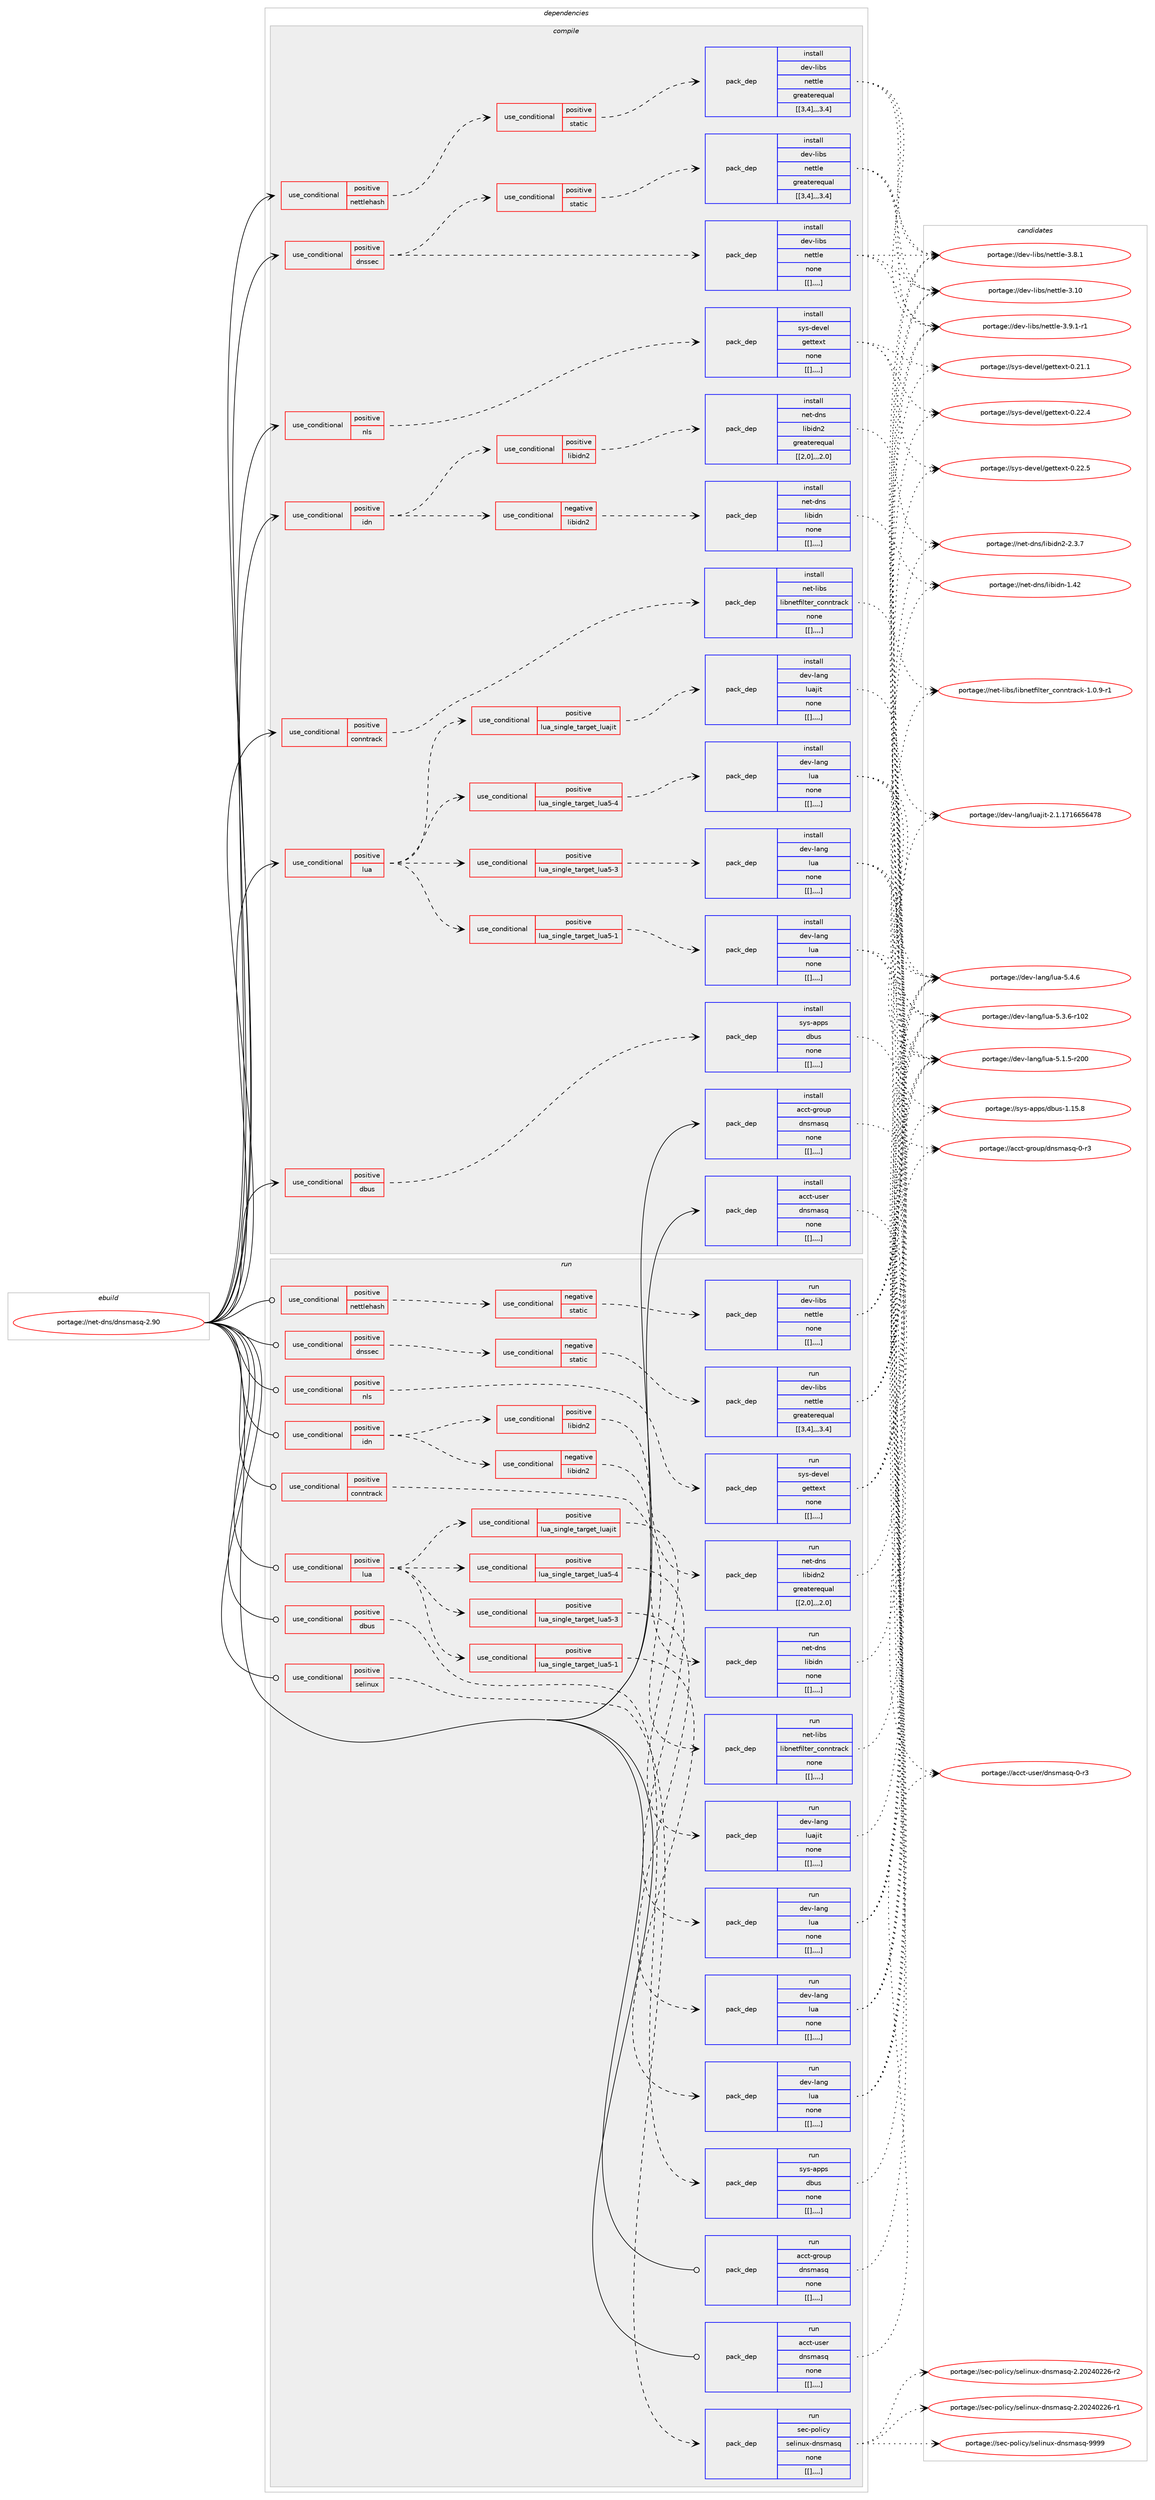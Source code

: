 digraph prolog {

# *************
# Graph options
# *************

newrank=true;
concentrate=true;
compound=true;
graph [rankdir=LR,fontname=Helvetica,fontsize=10,ranksep=1.5];#, ranksep=2.5, nodesep=0.2];
edge  [arrowhead=vee];
node  [fontname=Helvetica,fontsize=10];

# **********
# The ebuild
# **********

subgraph cluster_leftcol {
color=gray;
label=<<i>ebuild</i>>;
id [label="portage://net-dns/dnsmasq-2.90", color=red, width=4, href="../net-dns/dnsmasq-2.90.svg"];
}

# ****************
# The dependencies
# ****************

subgraph cluster_midcol {
color=gray;
label=<<i>dependencies</i>>;
subgraph cluster_compile {
fillcolor="#eeeeee";
style=filled;
label=<<i>compile</i>>;
subgraph cond94420 {
dependency364614 [label=<<TABLE BORDER="0" CELLBORDER="1" CELLSPACING="0" CELLPADDING="4"><TR><TD ROWSPAN="3" CELLPADDING="10">use_conditional</TD></TR><TR><TD>positive</TD></TR><TR><TD>conntrack</TD></TR></TABLE>>, shape=none, color=red];
subgraph pack267441 {
dependency364615 [label=<<TABLE BORDER="0" CELLBORDER="1" CELLSPACING="0" CELLPADDING="4" WIDTH="220"><TR><TD ROWSPAN="6" CELLPADDING="30">pack_dep</TD></TR><TR><TD WIDTH="110">install</TD></TR><TR><TD>net-libs</TD></TR><TR><TD>libnetfilter_conntrack</TD></TR><TR><TD>none</TD></TR><TR><TD>[[],,,,]</TD></TR></TABLE>>, shape=none, color=blue];
}
dependency364614:e -> dependency364615:w [weight=20,style="dashed",arrowhead="vee"];
}
id:e -> dependency364614:w [weight=20,style="solid",arrowhead="vee"];
subgraph cond94421 {
dependency364616 [label=<<TABLE BORDER="0" CELLBORDER="1" CELLSPACING="0" CELLPADDING="4"><TR><TD ROWSPAN="3" CELLPADDING="10">use_conditional</TD></TR><TR><TD>positive</TD></TR><TR><TD>dbus</TD></TR></TABLE>>, shape=none, color=red];
subgraph pack267442 {
dependency364617 [label=<<TABLE BORDER="0" CELLBORDER="1" CELLSPACING="0" CELLPADDING="4" WIDTH="220"><TR><TD ROWSPAN="6" CELLPADDING="30">pack_dep</TD></TR><TR><TD WIDTH="110">install</TD></TR><TR><TD>sys-apps</TD></TR><TR><TD>dbus</TD></TR><TR><TD>none</TD></TR><TR><TD>[[],,,,]</TD></TR></TABLE>>, shape=none, color=blue];
}
dependency364616:e -> dependency364617:w [weight=20,style="dashed",arrowhead="vee"];
}
id:e -> dependency364616:w [weight=20,style="solid",arrowhead="vee"];
subgraph cond94422 {
dependency364618 [label=<<TABLE BORDER="0" CELLBORDER="1" CELLSPACING="0" CELLPADDING="4"><TR><TD ROWSPAN="3" CELLPADDING="10">use_conditional</TD></TR><TR><TD>positive</TD></TR><TR><TD>dnssec</TD></TR></TABLE>>, shape=none, color=red];
subgraph pack267443 {
dependency364619 [label=<<TABLE BORDER="0" CELLBORDER="1" CELLSPACING="0" CELLPADDING="4" WIDTH="220"><TR><TD ROWSPAN="6" CELLPADDING="30">pack_dep</TD></TR><TR><TD WIDTH="110">install</TD></TR><TR><TD>dev-libs</TD></TR><TR><TD>nettle</TD></TR><TR><TD>none</TD></TR><TR><TD>[[],,,,]</TD></TR></TABLE>>, shape=none, color=blue];
}
dependency364618:e -> dependency364619:w [weight=20,style="dashed",arrowhead="vee"];
subgraph cond94423 {
dependency364620 [label=<<TABLE BORDER="0" CELLBORDER="1" CELLSPACING="0" CELLPADDING="4"><TR><TD ROWSPAN="3" CELLPADDING="10">use_conditional</TD></TR><TR><TD>positive</TD></TR><TR><TD>static</TD></TR></TABLE>>, shape=none, color=red];
subgraph pack267444 {
dependency364621 [label=<<TABLE BORDER="0" CELLBORDER="1" CELLSPACING="0" CELLPADDING="4" WIDTH="220"><TR><TD ROWSPAN="6" CELLPADDING="30">pack_dep</TD></TR><TR><TD WIDTH="110">install</TD></TR><TR><TD>dev-libs</TD></TR><TR><TD>nettle</TD></TR><TR><TD>greaterequal</TD></TR><TR><TD>[[3,4],,,3.4]</TD></TR></TABLE>>, shape=none, color=blue];
}
dependency364620:e -> dependency364621:w [weight=20,style="dashed",arrowhead="vee"];
}
dependency364618:e -> dependency364620:w [weight=20,style="dashed",arrowhead="vee"];
}
id:e -> dependency364618:w [weight=20,style="solid",arrowhead="vee"];
subgraph cond94424 {
dependency364622 [label=<<TABLE BORDER="0" CELLBORDER="1" CELLSPACING="0" CELLPADDING="4"><TR><TD ROWSPAN="3" CELLPADDING="10">use_conditional</TD></TR><TR><TD>positive</TD></TR><TR><TD>idn</TD></TR></TABLE>>, shape=none, color=red];
subgraph cond94425 {
dependency364623 [label=<<TABLE BORDER="0" CELLBORDER="1" CELLSPACING="0" CELLPADDING="4"><TR><TD ROWSPAN="3" CELLPADDING="10">use_conditional</TD></TR><TR><TD>negative</TD></TR><TR><TD>libidn2</TD></TR></TABLE>>, shape=none, color=red];
subgraph pack267445 {
dependency364624 [label=<<TABLE BORDER="0" CELLBORDER="1" CELLSPACING="0" CELLPADDING="4" WIDTH="220"><TR><TD ROWSPAN="6" CELLPADDING="30">pack_dep</TD></TR><TR><TD WIDTH="110">install</TD></TR><TR><TD>net-dns</TD></TR><TR><TD>libidn</TD></TR><TR><TD>none</TD></TR><TR><TD>[[],,,,]</TD></TR></TABLE>>, shape=none, color=blue];
}
dependency364623:e -> dependency364624:w [weight=20,style="dashed",arrowhead="vee"];
}
dependency364622:e -> dependency364623:w [weight=20,style="dashed",arrowhead="vee"];
subgraph cond94426 {
dependency364625 [label=<<TABLE BORDER="0" CELLBORDER="1" CELLSPACING="0" CELLPADDING="4"><TR><TD ROWSPAN="3" CELLPADDING="10">use_conditional</TD></TR><TR><TD>positive</TD></TR><TR><TD>libidn2</TD></TR></TABLE>>, shape=none, color=red];
subgraph pack267446 {
dependency364626 [label=<<TABLE BORDER="0" CELLBORDER="1" CELLSPACING="0" CELLPADDING="4" WIDTH="220"><TR><TD ROWSPAN="6" CELLPADDING="30">pack_dep</TD></TR><TR><TD WIDTH="110">install</TD></TR><TR><TD>net-dns</TD></TR><TR><TD>libidn2</TD></TR><TR><TD>greaterequal</TD></TR><TR><TD>[[2,0],,,2.0]</TD></TR></TABLE>>, shape=none, color=blue];
}
dependency364625:e -> dependency364626:w [weight=20,style="dashed",arrowhead="vee"];
}
dependency364622:e -> dependency364625:w [weight=20,style="dashed",arrowhead="vee"];
}
id:e -> dependency364622:w [weight=20,style="solid",arrowhead="vee"];
subgraph cond94427 {
dependency364627 [label=<<TABLE BORDER="0" CELLBORDER="1" CELLSPACING="0" CELLPADDING="4"><TR><TD ROWSPAN="3" CELLPADDING="10">use_conditional</TD></TR><TR><TD>positive</TD></TR><TR><TD>lua</TD></TR></TABLE>>, shape=none, color=red];
subgraph cond94428 {
dependency364628 [label=<<TABLE BORDER="0" CELLBORDER="1" CELLSPACING="0" CELLPADDING="4"><TR><TD ROWSPAN="3" CELLPADDING="10">use_conditional</TD></TR><TR><TD>positive</TD></TR><TR><TD>lua_single_target_luajit</TD></TR></TABLE>>, shape=none, color=red];
subgraph pack267447 {
dependency364629 [label=<<TABLE BORDER="0" CELLBORDER="1" CELLSPACING="0" CELLPADDING="4" WIDTH="220"><TR><TD ROWSPAN="6" CELLPADDING="30">pack_dep</TD></TR><TR><TD WIDTH="110">install</TD></TR><TR><TD>dev-lang</TD></TR><TR><TD>luajit</TD></TR><TR><TD>none</TD></TR><TR><TD>[[],,,,]</TD></TR></TABLE>>, shape=none, color=blue];
}
dependency364628:e -> dependency364629:w [weight=20,style="dashed",arrowhead="vee"];
}
dependency364627:e -> dependency364628:w [weight=20,style="dashed",arrowhead="vee"];
subgraph cond94429 {
dependency364630 [label=<<TABLE BORDER="0" CELLBORDER="1" CELLSPACING="0" CELLPADDING="4"><TR><TD ROWSPAN="3" CELLPADDING="10">use_conditional</TD></TR><TR><TD>positive</TD></TR><TR><TD>lua_single_target_lua5-1</TD></TR></TABLE>>, shape=none, color=red];
subgraph pack267448 {
dependency364631 [label=<<TABLE BORDER="0" CELLBORDER="1" CELLSPACING="0" CELLPADDING="4" WIDTH="220"><TR><TD ROWSPAN="6" CELLPADDING="30">pack_dep</TD></TR><TR><TD WIDTH="110">install</TD></TR><TR><TD>dev-lang</TD></TR><TR><TD>lua</TD></TR><TR><TD>none</TD></TR><TR><TD>[[],,,,]</TD></TR></TABLE>>, shape=none, color=blue];
}
dependency364630:e -> dependency364631:w [weight=20,style="dashed",arrowhead="vee"];
}
dependency364627:e -> dependency364630:w [weight=20,style="dashed",arrowhead="vee"];
subgraph cond94430 {
dependency364632 [label=<<TABLE BORDER="0" CELLBORDER="1" CELLSPACING="0" CELLPADDING="4"><TR><TD ROWSPAN="3" CELLPADDING="10">use_conditional</TD></TR><TR><TD>positive</TD></TR><TR><TD>lua_single_target_lua5-3</TD></TR></TABLE>>, shape=none, color=red];
subgraph pack267449 {
dependency364633 [label=<<TABLE BORDER="0" CELLBORDER="1" CELLSPACING="0" CELLPADDING="4" WIDTH="220"><TR><TD ROWSPAN="6" CELLPADDING="30">pack_dep</TD></TR><TR><TD WIDTH="110">install</TD></TR><TR><TD>dev-lang</TD></TR><TR><TD>lua</TD></TR><TR><TD>none</TD></TR><TR><TD>[[],,,,]</TD></TR></TABLE>>, shape=none, color=blue];
}
dependency364632:e -> dependency364633:w [weight=20,style="dashed",arrowhead="vee"];
}
dependency364627:e -> dependency364632:w [weight=20,style="dashed",arrowhead="vee"];
subgraph cond94431 {
dependency364634 [label=<<TABLE BORDER="0" CELLBORDER="1" CELLSPACING="0" CELLPADDING="4"><TR><TD ROWSPAN="3" CELLPADDING="10">use_conditional</TD></TR><TR><TD>positive</TD></TR><TR><TD>lua_single_target_lua5-4</TD></TR></TABLE>>, shape=none, color=red];
subgraph pack267450 {
dependency364635 [label=<<TABLE BORDER="0" CELLBORDER="1" CELLSPACING="0" CELLPADDING="4" WIDTH="220"><TR><TD ROWSPAN="6" CELLPADDING="30">pack_dep</TD></TR><TR><TD WIDTH="110">install</TD></TR><TR><TD>dev-lang</TD></TR><TR><TD>lua</TD></TR><TR><TD>none</TD></TR><TR><TD>[[],,,,]</TD></TR></TABLE>>, shape=none, color=blue];
}
dependency364634:e -> dependency364635:w [weight=20,style="dashed",arrowhead="vee"];
}
dependency364627:e -> dependency364634:w [weight=20,style="dashed",arrowhead="vee"];
}
id:e -> dependency364627:w [weight=20,style="solid",arrowhead="vee"];
subgraph cond94432 {
dependency364636 [label=<<TABLE BORDER="0" CELLBORDER="1" CELLSPACING="0" CELLPADDING="4"><TR><TD ROWSPAN="3" CELLPADDING="10">use_conditional</TD></TR><TR><TD>positive</TD></TR><TR><TD>nettlehash</TD></TR></TABLE>>, shape=none, color=red];
subgraph cond94433 {
dependency364637 [label=<<TABLE BORDER="0" CELLBORDER="1" CELLSPACING="0" CELLPADDING="4"><TR><TD ROWSPAN="3" CELLPADDING="10">use_conditional</TD></TR><TR><TD>positive</TD></TR><TR><TD>static</TD></TR></TABLE>>, shape=none, color=red];
subgraph pack267451 {
dependency364638 [label=<<TABLE BORDER="0" CELLBORDER="1" CELLSPACING="0" CELLPADDING="4" WIDTH="220"><TR><TD ROWSPAN="6" CELLPADDING="30">pack_dep</TD></TR><TR><TD WIDTH="110">install</TD></TR><TR><TD>dev-libs</TD></TR><TR><TD>nettle</TD></TR><TR><TD>greaterequal</TD></TR><TR><TD>[[3,4],,,3.4]</TD></TR></TABLE>>, shape=none, color=blue];
}
dependency364637:e -> dependency364638:w [weight=20,style="dashed",arrowhead="vee"];
}
dependency364636:e -> dependency364637:w [weight=20,style="dashed",arrowhead="vee"];
}
id:e -> dependency364636:w [weight=20,style="solid",arrowhead="vee"];
subgraph cond94434 {
dependency364639 [label=<<TABLE BORDER="0" CELLBORDER="1" CELLSPACING="0" CELLPADDING="4"><TR><TD ROWSPAN="3" CELLPADDING="10">use_conditional</TD></TR><TR><TD>positive</TD></TR><TR><TD>nls</TD></TR></TABLE>>, shape=none, color=red];
subgraph pack267452 {
dependency364640 [label=<<TABLE BORDER="0" CELLBORDER="1" CELLSPACING="0" CELLPADDING="4" WIDTH="220"><TR><TD ROWSPAN="6" CELLPADDING="30">pack_dep</TD></TR><TR><TD WIDTH="110">install</TD></TR><TR><TD>sys-devel</TD></TR><TR><TD>gettext</TD></TR><TR><TD>none</TD></TR><TR><TD>[[],,,,]</TD></TR></TABLE>>, shape=none, color=blue];
}
dependency364639:e -> dependency364640:w [weight=20,style="dashed",arrowhead="vee"];
}
id:e -> dependency364639:w [weight=20,style="solid",arrowhead="vee"];
subgraph pack267453 {
dependency364641 [label=<<TABLE BORDER="0" CELLBORDER="1" CELLSPACING="0" CELLPADDING="4" WIDTH="220"><TR><TD ROWSPAN="6" CELLPADDING="30">pack_dep</TD></TR><TR><TD WIDTH="110">install</TD></TR><TR><TD>acct-group</TD></TR><TR><TD>dnsmasq</TD></TR><TR><TD>none</TD></TR><TR><TD>[[],,,,]</TD></TR></TABLE>>, shape=none, color=blue];
}
id:e -> dependency364641:w [weight=20,style="solid",arrowhead="vee"];
subgraph pack267454 {
dependency364642 [label=<<TABLE BORDER="0" CELLBORDER="1" CELLSPACING="0" CELLPADDING="4" WIDTH="220"><TR><TD ROWSPAN="6" CELLPADDING="30">pack_dep</TD></TR><TR><TD WIDTH="110">install</TD></TR><TR><TD>acct-user</TD></TR><TR><TD>dnsmasq</TD></TR><TR><TD>none</TD></TR><TR><TD>[[],,,,]</TD></TR></TABLE>>, shape=none, color=blue];
}
id:e -> dependency364642:w [weight=20,style="solid",arrowhead="vee"];
}
subgraph cluster_compileandrun {
fillcolor="#eeeeee";
style=filled;
label=<<i>compile and run</i>>;
}
subgraph cluster_run {
fillcolor="#eeeeee";
style=filled;
label=<<i>run</i>>;
subgraph cond94435 {
dependency364643 [label=<<TABLE BORDER="0" CELLBORDER="1" CELLSPACING="0" CELLPADDING="4"><TR><TD ROWSPAN="3" CELLPADDING="10">use_conditional</TD></TR><TR><TD>positive</TD></TR><TR><TD>conntrack</TD></TR></TABLE>>, shape=none, color=red];
subgraph pack267455 {
dependency364644 [label=<<TABLE BORDER="0" CELLBORDER="1" CELLSPACING="0" CELLPADDING="4" WIDTH="220"><TR><TD ROWSPAN="6" CELLPADDING="30">pack_dep</TD></TR><TR><TD WIDTH="110">run</TD></TR><TR><TD>net-libs</TD></TR><TR><TD>libnetfilter_conntrack</TD></TR><TR><TD>none</TD></TR><TR><TD>[[],,,,]</TD></TR></TABLE>>, shape=none, color=blue];
}
dependency364643:e -> dependency364644:w [weight=20,style="dashed",arrowhead="vee"];
}
id:e -> dependency364643:w [weight=20,style="solid",arrowhead="odot"];
subgraph cond94436 {
dependency364645 [label=<<TABLE BORDER="0" CELLBORDER="1" CELLSPACING="0" CELLPADDING="4"><TR><TD ROWSPAN="3" CELLPADDING="10">use_conditional</TD></TR><TR><TD>positive</TD></TR><TR><TD>dbus</TD></TR></TABLE>>, shape=none, color=red];
subgraph pack267456 {
dependency364646 [label=<<TABLE BORDER="0" CELLBORDER="1" CELLSPACING="0" CELLPADDING="4" WIDTH="220"><TR><TD ROWSPAN="6" CELLPADDING="30">pack_dep</TD></TR><TR><TD WIDTH="110">run</TD></TR><TR><TD>sys-apps</TD></TR><TR><TD>dbus</TD></TR><TR><TD>none</TD></TR><TR><TD>[[],,,,]</TD></TR></TABLE>>, shape=none, color=blue];
}
dependency364645:e -> dependency364646:w [weight=20,style="dashed",arrowhead="vee"];
}
id:e -> dependency364645:w [weight=20,style="solid",arrowhead="odot"];
subgraph cond94437 {
dependency364647 [label=<<TABLE BORDER="0" CELLBORDER="1" CELLSPACING="0" CELLPADDING="4"><TR><TD ROWSPAN="3" CELLPADDING="10">use_conditional</TD></TR><TR><TD>positive</TD></TR><TR><TD>dnssec</TD></TR></TABLE>>, shape=none, color=red];
subgraph cond94438 {
dependency364648 [label=<<TABLE BORDER="0" CELLBORDER="1" CELLSPACING="0" CELLPADDING="4"><TR><TD ROWSPAN="3" CELLPADDING="10">use_conditional</TD></TR><TR><TD>negative</TD></TR><TR><TD>static</TD></TR></TABLE>>, shape=none, color=red];
subgraph pack267457 {
dependency364649 [label=<<TABLE BORDER="0" CELLBORDER="1" CELLSPACING="0" CELLPADDING="4" WIDTH="220"><TR><TD ROWSPAN="6" CELLPADDING="30">pack_dep</TD></TR><TR><TD WIDTH="110">run</TD></TR><TR><TD>dev-libs</TD></TR><TR><TD>nettle</TD></TR><TR><TD>greaterequal</TD></TR><TR><TD>[[3,4],,,3.4]</TD></TR></TABLE>>, shape=none, color=blue];
}
dependency364648:e -> dependency364649:w [weight=20,style="dashed",arrowhead="vee"];
}
dependency364647:e -> dependency364648:w [weight=20,style="dashed",arrowhead="vee"];
}
id:e -> dependency364647:w [weight=20,style="solid",arrowhead="odot"];
subgraph cond94439 {
dependency364650 [label=<<TABLE BORDER="0" CELLBORDER="1" CELLSPACING="0" CELLPADDING="4"><TR><TD ROWSPAN="3" CELLPADDING="10">use_conditional</TD></TR><TR><TD>positive</TD></TR><TR><TD>idn</TD></TR></TABLE>>, shape=none, color=red];
subgraph cond94440 {
dependency364651 [label=<<TABLE BORDER="0" CELLBORDER="1" CELLSPACING="0" CELLPADDING="4"><TR><TD ROWSPAN="3" CELLPADDING="10">use_conditional</TD></TR><TR><TD>negative</TD></TR><TR><TD>libidn2</TD></TR></TABLE>>, shape=none, color=red];
subgraph pack267458 {
dependency364652 [label=<<TABLE BORDER="0" CELLBORDER="1" CELLSPACING="0" CELLPADDING="4" WIDTH="220"><TR><TD ROWSPAN="6" CELLPADDING="30">pack_dep</TD></TR><TR><TD WIDTH="110">run</TD></TR><TR><TD>net-dns</TD></TR><TR><TD>libidn</TD></TR><TR><TD>none</TD></TR><TR><TD>[[],,,,]</TD></TR></TABLE>>, shape=none, color=blue];
}
dependency364651:e -> dependency364652:w [weight=20,style="dashed",arrowhead="vee"];
}
dependency364650:e -> dependency364651:w [weight=20,style="dashed",arrowhead="vee"];
subgraph cond94441 {
dependency364653 [label=<<TABLE BORDER="0" CELLBORDER="1" CELLSPACING="0" CELLPADDING="4"><TR><TD ROWSPAN="3" CELLPADDING="10">use_conditional</TD></TR><TR><TD>positive</TD></TR><TR><TD>libidn2</TD></TR></TABLE>>, shape=none, color=red];
subgraph pack267459 {
dependency364654 [label=<<TABLE BORDER="0" CELLBORDER="1" CELLSPACING="0" CELLPADDING="4" WIDTH="220"><TR><TD ROWSPAN="6" CELLPADDING="30">pack_dep</TD></TR><TR><TD WIDTH="110">run</TD></TR><TR><TD>net-dns</TD></TR><TR><TD>libidn2</TD></TR><TR><TD>greaterequal</TD></TR><TR><TD>[[2,0],,,2.0]</TD></TR></TABLE>>, shape=none, color=blue];
}
dependency364653:e -> dependency364654:w [weight=20,style="dashed",arrowhead="vee"];
}
dependency364650:e -> dependency364653:w [weight=20,style="dashed",arrowhead="vee"];
}
id:e -> dependency364650:w [weight=20,style="solid",arrowhead="odot"];
subgraph cond94442 {
dependency364655 [label=<<TABLE BORDER="0" CELLBORDER="1" CELLSPACING="0" CELLPADDING="4"><TR><TD ROWSPAN="3" CELLPADDING="10">use_conditional</TD></TR><TR><TD>positive</TD></TR><TR><TD>lua</TD></TR></TABLE>>, shape=none, color=red];
subgraph cond94443 {
dependency364656 [label=<<TABLE BORDER="0" CELLBORDER="1" CELLSPACING="0" CELLPADDING="4"><TR><TD ROWSPAN="3" CELLPADDING="10">use_conditional</TD></TR><TR><TD>positive</TD></TR><TR><TD>lua_single_target_luajit</TD></TR></TABLE>>, shape=none, color=red];
subgraph pack267460 {
dependency364657 [label=<<TABLE BORDER="0" CELLBORDER="1" CELLSPACING="0" CELLPADDING="4" WIDTH="220"><TR><TD ROWSPAN="6" CELLPADDING="30">pack_dep</TD></TR><TR><TD WIDTH="110">run</TD></TR><TR><TD>dev-lang</TD></TR><TR><TD>luajit</TD></TR><TR><TD>none</TD></TR><TR><TD>[[],,,,]</TD></TR></TABLE>>, shape=none, color=blue];
}
dependency364656:e -> dependency364657:w [weight=20,style="dashed",arrowhead="vee"];
}
dependency364655:e -> dependency364656:w [weight=20,style="dashed",arrowhead="vee"];
subgraph cond94444 {
dependency364658 [label=<<TABLE BORDER="0" CELLBORDER="1" CELLSPACING="0" CELLPADDING="4"><TR><TD ROWSPAN="3" CELLPADDING="10">use_conditional</TD></TR><TR><TD>positive</TD></TR><TR><TD>lua_single_target_lua5-1</TD></TR></TABLE>>, shape=none, color=red];
subgraph pack267461 {
dependency364659 [label=<<TABLE BORDER="0" CELLBORDER="1" CELLSPACING="0" CELLPADDING="4" WIDTH="220"><TR><TD ROWSPAN="6" CELLPADDING="30">pack_dep</TD></TR><TR><TD WIDTH="110">run</TD></TR><TR><TD>dev-lang</TD></TR><TR><TD>lua</TD></TR><TR><TD>none</TD></TR><TR><TD>[[],,,,]</TD></TR></TABLE>>, shape=none, color=blue];
}
dependency364658:e -> dependency364659:w [weight=20,style="dashed",arrowhead="vee"];
}
dependency364655:e -> dependency364658:w [weight=20,style="dashed",arrowhead="vee"];
subgraph cond94445 {
dependency364660 [label=<<TABLE BORDER="0" CELLBORDER="1" CELLSPACING="0" CELLPADDING="4"><TR><TD ROWSPAN="3" CELLPADDING="10">use_conditional</TD></TR><TR><TD>positive</TD></TR><TR><TD>lua_single_target_lua5-3</TD></TR></TABLE>>, shape=none, color=red];
subgraph pack267462 {
dependency364661 [label=<<TABLE BORDER="0" CELLBORDER="1" CELLSPACING="0" CELLPADDING="4" WIDTH="220"><TR><TD ROWSPAN="6" CELLPADDING="30">pack_dep</TD></TR><TR><TD WIDTH="110">run</TD></TR><TR><TD>dev-lang</TD></TR><TR><TD>lua</TD></TR><TR><TD>none</TD></TR><TR><TD>[[],,,,]</TD></TR></TABLE>>, shape=none, color=blue];
}
dependency364660:e -> dependency364661:w [weight=20,style="dashed",arrowhead="vee"];
}
dependency364655:e -> dependency364660:w [weight=20,style="dashed",arrowhead="vee"];
subgraph cond94446 {
dependency364662 [label=<<TABLE BORDER="0" CELLBORDER="1" CELLSPACING="0" CELLPADDING="4"><TR><TD ROWSPAN="3" CELLPADDING="10">use_conditional</TD></TR><TR><TD>positive</TD></TR><TR><TD>lua_single_target_lua5-4</TD></TR></TABLE>>, shape=none, color=red];
subgraph pack267463 {
dependency364663 [label=<<TABLE BORDER="0" CELLBORDER="1" CELLSPACING="0" CELLPADDING="4" WIDTH="220"><TR><TD ROWSPAN="6" CELLPADDING="30">pack_dep</TD></TR><TR><TD WIDTH="110">run</TD></TR><TR><TD>dev-lang</TD></TR><TR><TD>lua</TD></TR><TR><TD>none</TD></TR><TR><TD>[[],,,,]</TD></TR></TABLE>>, shape=none, color=blue];
}
dependency364662:e -> dependency364663:w [weight=20,style="dashed",arrowhead="vee"];
}
dependency364655:e -> dependency364662:w [weight=20,style="dashed",arrowhead="vee"];
}
id:e -> dependency364655:w [weight=20,style="solid",arrowhead="odot"];
subgraph cond94447 {
dependency364664 [label=<<TABLE BORDER="0" CELLBORDER="1" CELLSPACING="0" CELLPADDING="4"><TR><TD ROWSPAN="3" CELLPADDING="10">use_conditional</TD></TR><TR><TD>positive</TD></TR><TR><TD>nettlehash</TD></TR></TABLE>>, shape=none, color=red];
subgraph cond94448 {
dependency364665 [label=<<TABLE BORDER="0" CELLBORDER="1" CELLSPACING="0" CELLPADDING="4"><TR><TD ROWSPAN="3" CELLPADDING="10">use_conditional</TD></TR><TR><TD>negative</TD></TR><TR><TD>static</TD></TR></TABLE>>, shape=none, color=red];
subgraph pack267464 {
dependency364666 [label=<<TABLE BORDER="0" CELLBORDER="1" CELLSPACING="0" CELLPADDING="4" WIDTH="220"><TR><TD ROWSPAN="6" CELLPADDING="30">pack_dep</TD></TR><TR><TD WIDTH="110">run</TD></TR><TR><TD>dev-libs</TD></TR><TR><TD>nettle</TD></TR><TR><TD>none</TD></TR><TR><TD>[[],,,,]</TD></TR></TABLE>>, shape=none, color=blue];
}
dependency364665:e -> dependency364666:w [weight=20,style="dashed",arrowhead="vee"];
}
dependency364664:e -> dependency364665:w [weight=20,style="dashed",arrowhead="vee"];
}
id:e -> dependency364664:w [weight=20,style="solid",arrowhead="odot"];
subgraph cond94449 {
dependency364667 [label=<<TABLE BORDER="0" CELLBORDER="1" CELLSPACING="0" CELLPADDING="4"><TR><TD ROWSPAN="3" CELLPADDING="10">use_conditional</TD></TR><TR><TD>positive</TD></TR><TR><TD>nls</TD></TR></TABLE>>, shape=none, color=red];
subgraph pack267465 {
dependency364668 [label=<<TABLE BORDER="0" CELLBORDER="1" CELLSPACING="0" CELLPADDING="4" WIDTH="220"><TR><TD ROWSPAN="6" CELLPADDING="30">pack_dep</TD></TR><TR><TD WIDTH="110">run</TD></TR><TR><TD>sys-devel</TD></TR><TR><TD>gettext</TD></TR><TR><TD>none</TD></TR><TR><TD>[[],,,,]</TD></TR></TABLE>>, shape=none, color=blue];
}
dependency364667:e -> dependency364668:w [weight=20,style="dashed",arrowhead="vee"];
}
id:e -> dependency364667:w [weight=20,style="solid",arrowhead="odot"];
subgraph cond94450 {
dependency364669 [label=<<TABLE BORDER="0" CELLBORDER="1" CELLSPACING="0" CELLPADDING="4"><TR><TD ROWSPAN="3" CELLPADDING="10">use_conditional</TD></TR><TR><TD>positive</TD></TR><TR><TD>selinux</TD></TR></TABLE>>, shape=none, color=red];
subgraph pack267466 {
dependency364670 [label=<<TABLE BORDER="0" CELLBORDER="1" CELLSPACING="0" CELLPADDING="4" WIDTH="220"><TR><TD ROWSPAN="6" CELLPADDING="30">pack_dep</TD></TR><TR><TD WIDTH="110">run</TD></TR><TR><TD>sec-policy</TD></TR><TR><TD>selinux-dnsmasq</TD></TR><TR><TD>none</TD></TR><TR><TD>[[],,,,]</TD></TR></TABLE>>, shape=none, color=blue];
}
dependency364669:e -> dependency364670:w [weight=20,style="dashed",arrowhead="vee"];
}
id:e -> dependency364669:w [weight=20,style="solid",arrowhead="odot"];
subgraph pack267467 {
dependency364671 [label=<<TABLE BORDER="0" CELLBORDER="1" CELLSPACING="0" CELLPADDING="4" WIDTH="220"><TR><TD ROWSPAN="6" CELLPADDING="30">pack_dep</TD></TR><TR><TD WIDTH="110">run</TD></TR><TR><TD>acct-group</TD></TR><TR><TD>dnsmasq</TD></TR><TR><TD>none</TD></TR><TR><TD>[[],,,,]</TD></TR></TABLE>>, shape=none, color=blue];
}
id:e -> dependency364671:w [weight=20,style="solid",arrowhead="odot"];
subgraph pack267468 {
dependency364672 [label=<<TABLE BORDER="0" CELLBORDER="1" CELLSPACING="0" CELLPADDING="4" WIDTH="220"><TR><TD ROWSPAN="6" CELLPADDING="30">pack_dep</TD></TR><TR><TD WIDTH="110">run</TD></TR><TR><TD>acct-user</TD></TR><TR><TD>dnsmasq</TD></TR><TR><TD>none</TD></TR><TR><TD>[[],,,,]</TD></TR></TABLE>>, shape=none, color=blue];
}
id:e -> dependency364672:w [weight=20,style="solid",arrowhead="odot"];
}
}

# **************
# The candidates
# **************

subgraph cluster_choices {
rank=same;
color=gray;
label=<<i>candidates</i>>;

subgraph choice267441 {
color=black;
nodesep=1;
choice11010111645108105981154710810598110101116102105108116101114959911111011011611497991074549464846574511449 [label="portage://net-libs/libnetfilter_conntrack-1.0.9-r1", color=red, width=4,href="../net-libs/libnetfilter_conntrack-1.0.9-r1.svg"];
dependency364615:e -> choice11010111645108105981154710810598110101116102105108116101114959911111011011611497991074549464846574511449:w [style=dotted,weight="100"];
}
subgraph choice267442 {
color=black;
nodesep=1;
choice1151211154597112112115471009811711545494649534656 [label="portage://sys-apps/dbus-1.15.8", color=red, width=4,href="../sys-apps/dbus-1.15.8.svg"];
dependency364617:e -> choice1151211154597112112115471009811711545494649534656:w [style=dotted,weight="100"];
}
subgraph choice267443 {
color=black;
nodesep=1;
choice1001011184510810598115471101011161161081014551464948 [label="portage://dev-libs/nettle-3.10", color=red, width=4,href="../dev-libs/nettle-3.10.svg"];
choice1001011184510810598115471101011161161081014551465746494511449 [label="portage://dev-libs/nettle-3.9.1-r1", color=red, width=4,href="../dev-libs/nettle-3.9.1-r1.svg"];
choice100101118451081059811547110101116116108101455146564649 [label="portage://dev-libs/nettle-3.8.1", color=red, width=4,href="../dev-libs/nettle-3.8.1.svg"];
dependency364619:e -> choice1001011184510810598115471101011161161081014551464948:w [style=dotted,weight="100"];
dependency364619:e -> choice1001011184510810598115471101011161161081014551465746494511449:w [style=dotted,weight="100"];
dependency364619:e -> choice100101118451081059811547110101116116108101455146564649:w [style=dotted,weight="100"];
}
subgraph choice267444 {
color=black;
nodesep=1;
choice1001011184510810598115471101011161161081014551464948 [label="portage://dev-libs/nettle-3.10", color=red, width=4,href="../dev-libs/nettle-3.10.svg"];
choice1001011184510810598115471101011161161081014551465746494511449 [label="portage://dev-libs/nettle-3.9.1-r1", color=red, width=4,href="../dev-libs/nettle-3.9.1-r1.svg"];
choice100101118451081059811547110101116116108101455146564649 [label="portage://dev-libs/nettle-3.8.1", color=red, width=4,href="../dev-libs/nettle-3.8.1.svg"];
dependency364621:e -> choice1001011184510810598115471101011161161081014551464948:w [style=dotted,weight="100"];
dependency364621:e -> choice1001011184510810598115471101011161161081014551465746494511449:w [style=dotted,weight="100"];
dependency364621:e -> choice100101118451081059811547110101116116108101455146564649:w [style=dotted,weight="100"];
}
subgraph choice267445 {
color=black;
nodesep=1;
choice1101011164510011011547108105981051001104549465250 [label="portage://net-dns/libidn-1.42", color=red, width=4,href="../net-dns/libidn-1.42.svg"];
dependency364624:e -> choice1101011164510011011547108105981051001104549465250:w [style=dotted,weight="100"];
}
subgraph choice267446 {
color=black;
nodesep=1;
choice11010111645100110115471081059810510011050455046514655 [label="portage://net-dns/libidn2-2.3.7", color=red, width=4,href="../net-dns/libidn2-2.3.7.svg"];
dependency364626:e -> choice11010111645100110115471081059810510011050455046514655:w [style=dotted,weight="100"];
}
subgraph choice267447 {
color=black;
nodesep=1;
choice10010111845108971101034710811797106105116455046494649554954545354525556 [label="portage://dev-lang/luajit-2.1.1716656478", color=red, width=4,href="../dev-lang/luajit-2.1.1716656478.svg"];
dependency364629:e -> choice10010111845108971101034710811797106105116455046494649554954545354525556:w [style=dotted,weight="100"];
}
subgraph choice267448 {
color=black;
nodesep=1;
choice10010111845108971101034710811797455346524654 [label="portage://dev-lang/lua-5.4.6", color=red, width=4,href="../dev-lang/lua-5.4.6.svg"];
choice1001011184510897110103471081179745534651465445114494850 [label="portage://dev-lang/lua-5.3.6-r102", color=red, width=4,href="../dev-lang/lua-5.3.6-r102.svg"];
choice1001011184510897110103471081179745534649465345114504848 [label="portage://dev-lang/lua-5.1.5-r200", color=red, width=4,href="../dev-lang/lua-5.1.5-r200.svg"];
dependency364631:e -> choice10010111845108971101034710811797455346524654:w [style=dotted,weight="100"];
dependency364631:e -> choice1001011184510897110103471081179745534651465445114494850:w [style=dotted,weight="100"];
dependency364631:e -> choice1001011184510897110103471081179745534649465345114504848:w [style=dotted,weight="100"];
}
subgraph choice267449 {
color=black;
nodesep=1;
choice10010111845108971101034710811797455346524654 [label="portage://dev-lang/lua-5.4.6", color=red, width=4,href="../dev-lang/lua-5.4.6.svg"];
choice1001011184510897110103471081179745534651465445114494850 [label="portage://dev-lang/lua-5.3.6-r102", color=red, width=4,href="../dev-lang/lua-5.3.6-r102.svg"];
choice1001011184510897110103471081179745534649465345114504848 [label="portage://dev-lang/lua-5.1.5-r200", color=red, width=4,href="../dev-lang/lua-5.1.5-r200.svg"];
dependency364633:e -> choice10010111845108971101034710811797455346524654:w [style=dotted,weight="100"];
dependency364633:e -> choice1001011184510897110103471081179745534651465445114494850:w [style=dotted,weight="100"];
dependency364633:e -> choice1001011184510897110103471081179745534649465345114504848:w [style=dotted,weight="100"];
}
subgraph choice267450 {
color=black;
nodesep=1;
choice10010111845108971101034710811797455346524654 [label="portage://dev-lang/lua-5.4.6", color=red, width=4,href="../dev-lang/lua-5.4.6.svg"];
choice1001011184510897110103471081179745534651465445114494850 [label="portage://dev-lang/lua-5.3.6-r102", color=red, width=4,href="../dev-lang/lua-5.3.6-r102.svg"];
choice1001011184510897110103471081179745534649465345114504848 [label="portage://dev-lang/lua-5.1.5-r200", color=red, width=4,href="../dev-lang/lua-5.1.5-r200.svg"];
dependency364635:e -> choice10010111845108971101034710811797455346524654:w [style=dotted,weight="100"];
dependency364635:e -> choice1001011184510897110103471081179745534651465445114494850:w [style=dotted,weight="100"];
dependency364635:e -> choice1001011184510897110103471081179745534649465345114504848:w [style=dotted,weight="100"];
}
subgraph choice267451 {
color=black;
nodesep=1;
choice1001011184510810598115471101011161161081014551464948 [label="portage://dev-libs/nettle-3.10", color=red, width=4,href="../dev-libs/nettle-3.10.svg"];
choice1001011184510810598115471101011161161081014551465746494511449 [label="portage://dev-libs/nettle-3.9.1-r1", color=red, width=4,href="../dev-libs/nettle-3.9.1-r1.svg"];
choice100101118451081059811547110101116116108101455146564649 [label="portage://dev-libs/nettle-3.8.1", color=red, width=4,href="../dev-libs/nettle-3.8.1.svg"];
dependency364638:e -> choice1001011184510810598115471101011161161081014551464948:w [style=dotted,weight="100"];
dependency364638:e -> choice1001011184510810598115471101011161161081014551465746494511449:w [style=dotted,weight="100"];
dependency364638:e -> choice100101118451081059811547110101116116108101455146564649:w [style=dotted,weight="100"];
}
subgraph choice267452 {
color=black;
nodesep=1;
choice115121115451001011181011084710310111611610112011645484650504653 [label="portage://sys-devel/gettext-0.22.5", color=red, width=4,href="../sys-devel/gettext-0.22.5.svg"];
choice115121115451001011181011084710310111611610112011645484650504652 [label="portage://sys-devel/gettext-0.22.4", color=red, width=4,href="../sys-devel/gettext-0.22.4.svg"];
choice115121115451001011181011084710310111611610112011645484650494649 [label="portage://sys-devel/gettext-0.21.1", color=red, width=4,href="../sys-devel/gettext-0.21.1.svg"];
dependency364640:e -> choice115121115451001011181011084710310111611610112011645484650504653:w [style=dotted,weight="100"];
dependency364640:e -> choice115121115451001011181011084710310111611610112011645484650504652:w [style=dotted,weight="100"];
dependency364640:e -> choice115121115451001011181011084710310111611610112011645484650494649:w [style=dotted,weight="100"];
}
subgraph choice267453 {
color=black;
nodesep=1;
choice97999911645103114111117112471001101151099711511345484511451 [label="portage://acct-group/dnsmasq-0-r3", color=red, width=4,href="../acct-group/dnsmasq-0-r3.svg"];
dependency364641:e -> choice97999911645103114111117112471001101151099711511345484511451:w [style=dotted,weight="100"];
}
subgraph choice267454 {
color=black;
nodesep=1;
choice97999911645117115101114471001101151099711511345484511451 [label="portage://acct-user/dnsmasq-0-r3", color=red, width=4,href="../acct-user/dnsmasq-0-r3.svg"];
dependency364642:e -> choice97999911645117115101114471001101151099711511345484511451:w [style=dotted,weight="100"];
}
subgraph choice267455 {
color=black;
nodesep=1;
choice11010111645108105981154710810598110101116102105108116101114959911111011011611497991074549464846574511449 [label="portage://net-libs/libnetfilter_conntrack-1.0.9-r1", color=red, width=4,href="../net-libs/libnetfilter_conntrack-1.0.9-r1.svg"];
dependency364644:e -> choice11010111645108105981154710810598110101116102105108116101114959911111011011611497991074549464846574511449:w [style=dotted,weight="100"];
}
subgraph choice267456 {
color=black;
nodesep=1;
choice1151211154597112112115471009811711545494649534656 [label="portage://sys-apps/dbus-1.15.8", color=red, width=4,href="../sys-apps/dbus-1.15.8.svg"];
dependency364646:e -> choice1151211154597112112115471009811711545494649534656:w [style=dotted,weight="100"];
}
subgraph choice267457 {
color=black;
nodesep=1;
choice1001011184510810598115471101011161161081014551464948 [label="portage://dev-libs/nettle-3.10", color=red, width=4,href="../dev-libs/nettle-3.10.svg"];
choice1001011184510810598115471101011161161081014551465746494511449 [label="portage://dev-libs/nettle-3.9.1-r1", color=red, width=4,href="../dev-libs/nettle-3.9.1-r1.svg"];
choice100101118451081059811547110101116116108101455146564649 [label="portage://dev-libs/nettle-3.8.1", color=red, width=4,href="../dev-libs/nettle-3.8.1.svg"];
dependency364649:e -> choice1001011184510810598115471101011161161081014551464948:w [style=dotted,weight="100"];
dependency364649:e -> choice1001011184510810598115471101011161161081014551465746494511449:w [style=dotted,weight="100"];
dependency364649:e -> choice100101118451081059811547110101116116108101455146564649:w [style=dotted,weight="100"];
}
subgraph choice267458 {
color=black;
nodesep=1;
choice1101011164510011011547108105981051001104549465250 [label="portage://net-dns/libidn-1.42", color=red, width=4,href="../net-dns/libidn-1.42.svg"];
dependency364652:e -> choice1101011164510011011547108105981051001104549465250:w [style=dotted,weight="100"];
}
subgraph choice267459 {
color=black;
nodesep=1;
choice11010111645100110115471081059810510011050455046514655 [label="portage://net-dns/libidn2-2.3.7", color=red, width=4,href="../net-dns/libidn2-2.3.7.svg"];
dependency364654:e -> choice11010111645100110115471081059810510011050455046514655:w [style=dotted,weight="100"];
}
subgraph choice267460 {
color=black;
nodesep=1;
choice10010111845108971101034710811797106105116455046494649554954545354525556 [label="portage://dev-lang/luajit-2.1.1716656478", color=red, width=4,href="../dev-lang/luajit-2.1.1716656478.svg"];
dependency364657:e -> choice10010111845108971101034710811797106105116455046494649554954545354525556:w [style=dotted,weight="100"];
}
subgraph choice267461 {
color=black;
nodesep=1;
choice10010111845108971101034710811797455346524654 [label="portage://dev-lang/lua-5.4.6", color=red, width=4,href="../dev-lang/lua-5.4.6.svg"];
choice1001011184510897110103471081179745534651465445114494850 [label="portage://dev-lang/lua-5.3.6-r102", color=red, width=4,href="../dev-lang/lua-5.3.6-r102.svg"];
choice1001011184510897110103471081179745534649465345114504848 [label="portage://dev-lang/lua-5.1.5-r200", color=red, width=4,href="../dev-lang/lua-5.1.5-r200.svg"];
dependency364659:e -> choice10010111845108971101034710811797455346524654:w [style=dotted,weight="100"];
dependency364659:e -> choice1001011184510897110103471081179745534651465445114494850:w [style=dotted,weight="100"];
dependency364659:e -> choice1001011184510897110103471081179745534649465345114504848:w [style=dotted,weight="100"];
}
subgraph choice267462 {
color=black;
nodesep=1;
choice10010111845108971101034710811797455346524654 [label="portage://dev-lang/lua-5.4.6", color=red, width=4,href="../dev-lang/lua-5.4.6.svg"];
choice1001011184510897110103471081179745534651465445114494850 [label="portage://dev-lang/lua-5.3.6-r102", color=red, width=4,href="../dev-lang/lua-5.3.6-r102.svg"];
choice1001011184510897110103471081179745534649465345114504848 [label="portage://dev-lang/lua-5.1.5-r200", color=red, width=4,href="../dev-lang/lua-5.1.5-r200.svg"];
dependency364661:e -> choice10010111845108971101034710811797455346524654:w [style=dotted,weight="100"];
dependency364661:e -> choice1001011184510897110103471081179745534651465445114494850:w [style=dotted,weight="100"];
dependency364661:e -> choice1001011184510897110103471081179745534649465345114504848:w [style=dotted,weight="100"];
}
subgraph choice267463 {
color=black;
nodesep=1;
choice10010111845108971101034710811797455346524654 [label="portage://dev-lang/lua-5.4.6", color=red, width=4,href="../dev-lang/lua-5.4.6.svg"];
choice1001011184510897110103471081179745534651465445114494850 [label="portage://dev-lang/lua-5.3.6-r102", color=red, width=4,href="../dev-lang/lua-5.3.6-r102.svg"];
choice1001011184510897110103471081179745534649465345114504848 [label="portage://dev-lang/lua-5.1.5-r200", color=red, width=4,href="../dev-lang/lua-5.1.5-r200.svg"];
dependency364663:e -> choice10010111845108971101034710811797455346524654:w [style=dotted,weight="100"];
dependency364663:e -> choice1001011184510897110103471081179745534651465445114494850:w [style=dotted,weight="100"];
dependency364663:e -> choice1001011184510897110103471081179745534649465345114504848:w [style=dotted,weight="100"];
}
subgraph choice267464 {
color=black;
nodesep=1;
choice1001011184510810598115471101011161161081014551464948 [label="portage://dev-libs/nettle-3.10", color=red, width=4,href="../dev-libs/nettle-3.10.svg"];
choice1001011184510810598115471101011161161081014551465746494511449 [label="portage://dev-libs/nettle-3.9.1-r1", color=red, width=4,href="../dev-libs/nettle-3.9.1-r1.svg"];
choice100101118451081059811547110101116116108101455146564649 [label="portage://dev-libs/nettle-3.8.1", color=red, width=4,href="../dev-libs/nettle-3.8.1.svg"];
dependency364666:e -> choice1001011184510810598115471101011161161081014551464948:w [style=dotted,weight="100"];
dependency364666:e -> choice1001011184510810598115471101011161161081014551465746494511449:w [style=dotted,weight="100"];
dependency364666:e -> choice100101118451081059811547110101116116108101455146564649:w [style=dotted,weight="100"];
}
subgraph choice267465 {
color=black;
nodesep=1;
choice115121115451001011181011084710310111611610112011645484650504653 [label="portage://sys-devel/gettext-0.22.5", color=red, width=4,href="../sys-devel/gettext-0.22.5.svg"];
choice115121115451001011181011084710310111611610112011645484650504652 [label="portage://sys-devel/gettext-0.22.4", color=red, width=4,href="../sys-devel/gettext-0.22.4.svg"];
choice115121115451001011181011084710310111611610112011645484650494649 [label="portage://sys-devel/gettext-0.21.1", color=red, width=4,href="../sys-devel/gettext-0.21.1.svg"];
dependency364668:e -> choice115121115451001011181011084710310111611610112011645484650504653:w [style=dotted,weight="100"];
dependency364668:e -> choice115121115451001011181011084710310111611610112011645484650504652:w [style=dotted,weight="100"];
dependency364668:e -> choice115121115451001011181011084710310111611610112011645484650494649:w [style=dotted,weight="100"];
}
subgraph choice267466 {
color=black;
nodesep=1;
choice1151019945112111108105991214711510110810511011712045100110115109971151134557575757 [label="portage://sec-policy/selinux-dnsmasq-9999", color=red, width=4,href="../sec-policy/selinux-dnsmasq-9999.svg"];
choice11510199451121111081059912147115101108105110117120451001101151099711511345504650485052485050544511450 [label="portage://sec-policy/selinux-dnsmasq-2.20240226-r2", color=red, width=4,href="../sec-policy/selinux-dnsmasq-2.20240226-r2.svg"];
choice11510199451121111081059912147115101108105110117120451001101151099711511345504650485052485050544511449 [label="portage://sec-policy/selinux-dnsmasq-2.20240226-r1", color=red, width=4,href="../sec-policy/selinux-dnsmasq-2.20240226-r1.svg"];
dependency364670:e -> choice1151019945112111108105991214711510110810511011712045100110115109971151134557575757:w [style=dotted,weight="100"];
dependency364670:e -> choice11510199451121111081059912147115101108105110117120451001101151099711511345504650485052485050544511450:w [style=dotted,weight="100"];
dependency364670:e -> choice11510199451121111081059912147115101108105110117120451001101151099711511345504650485052485050544511449:w [style=dotted,weight="100"];
}
subgraph choice267467 {
color=black;
nodesep=1;
choice97999911645103114111117112471001101151099711511345484511451 [label="portage://acct-group/dnsmasq-0-r3", color=red, width=4,href="../acct-group/dnsmasq-0-r3.svg"];
dependency364671:e -> choice97999911645103114111117112471001101151099711511345484511451:w [style=dotted,weight="100"];
}
subgraph choice267468 {
color=black;
nodesep=1;
choice97999911645117115101114471001101151099711511345484511451 [label="portage://acct-user/dnsmasq-0-r3", color=red, width=4,href="../acct-user/dnsmasq-0-r3.svg"];
dependency364672:e -> choice97999911645117115101114471001101151099711511345484511451:w [style=dotted,weight="100"];
}
}

}
